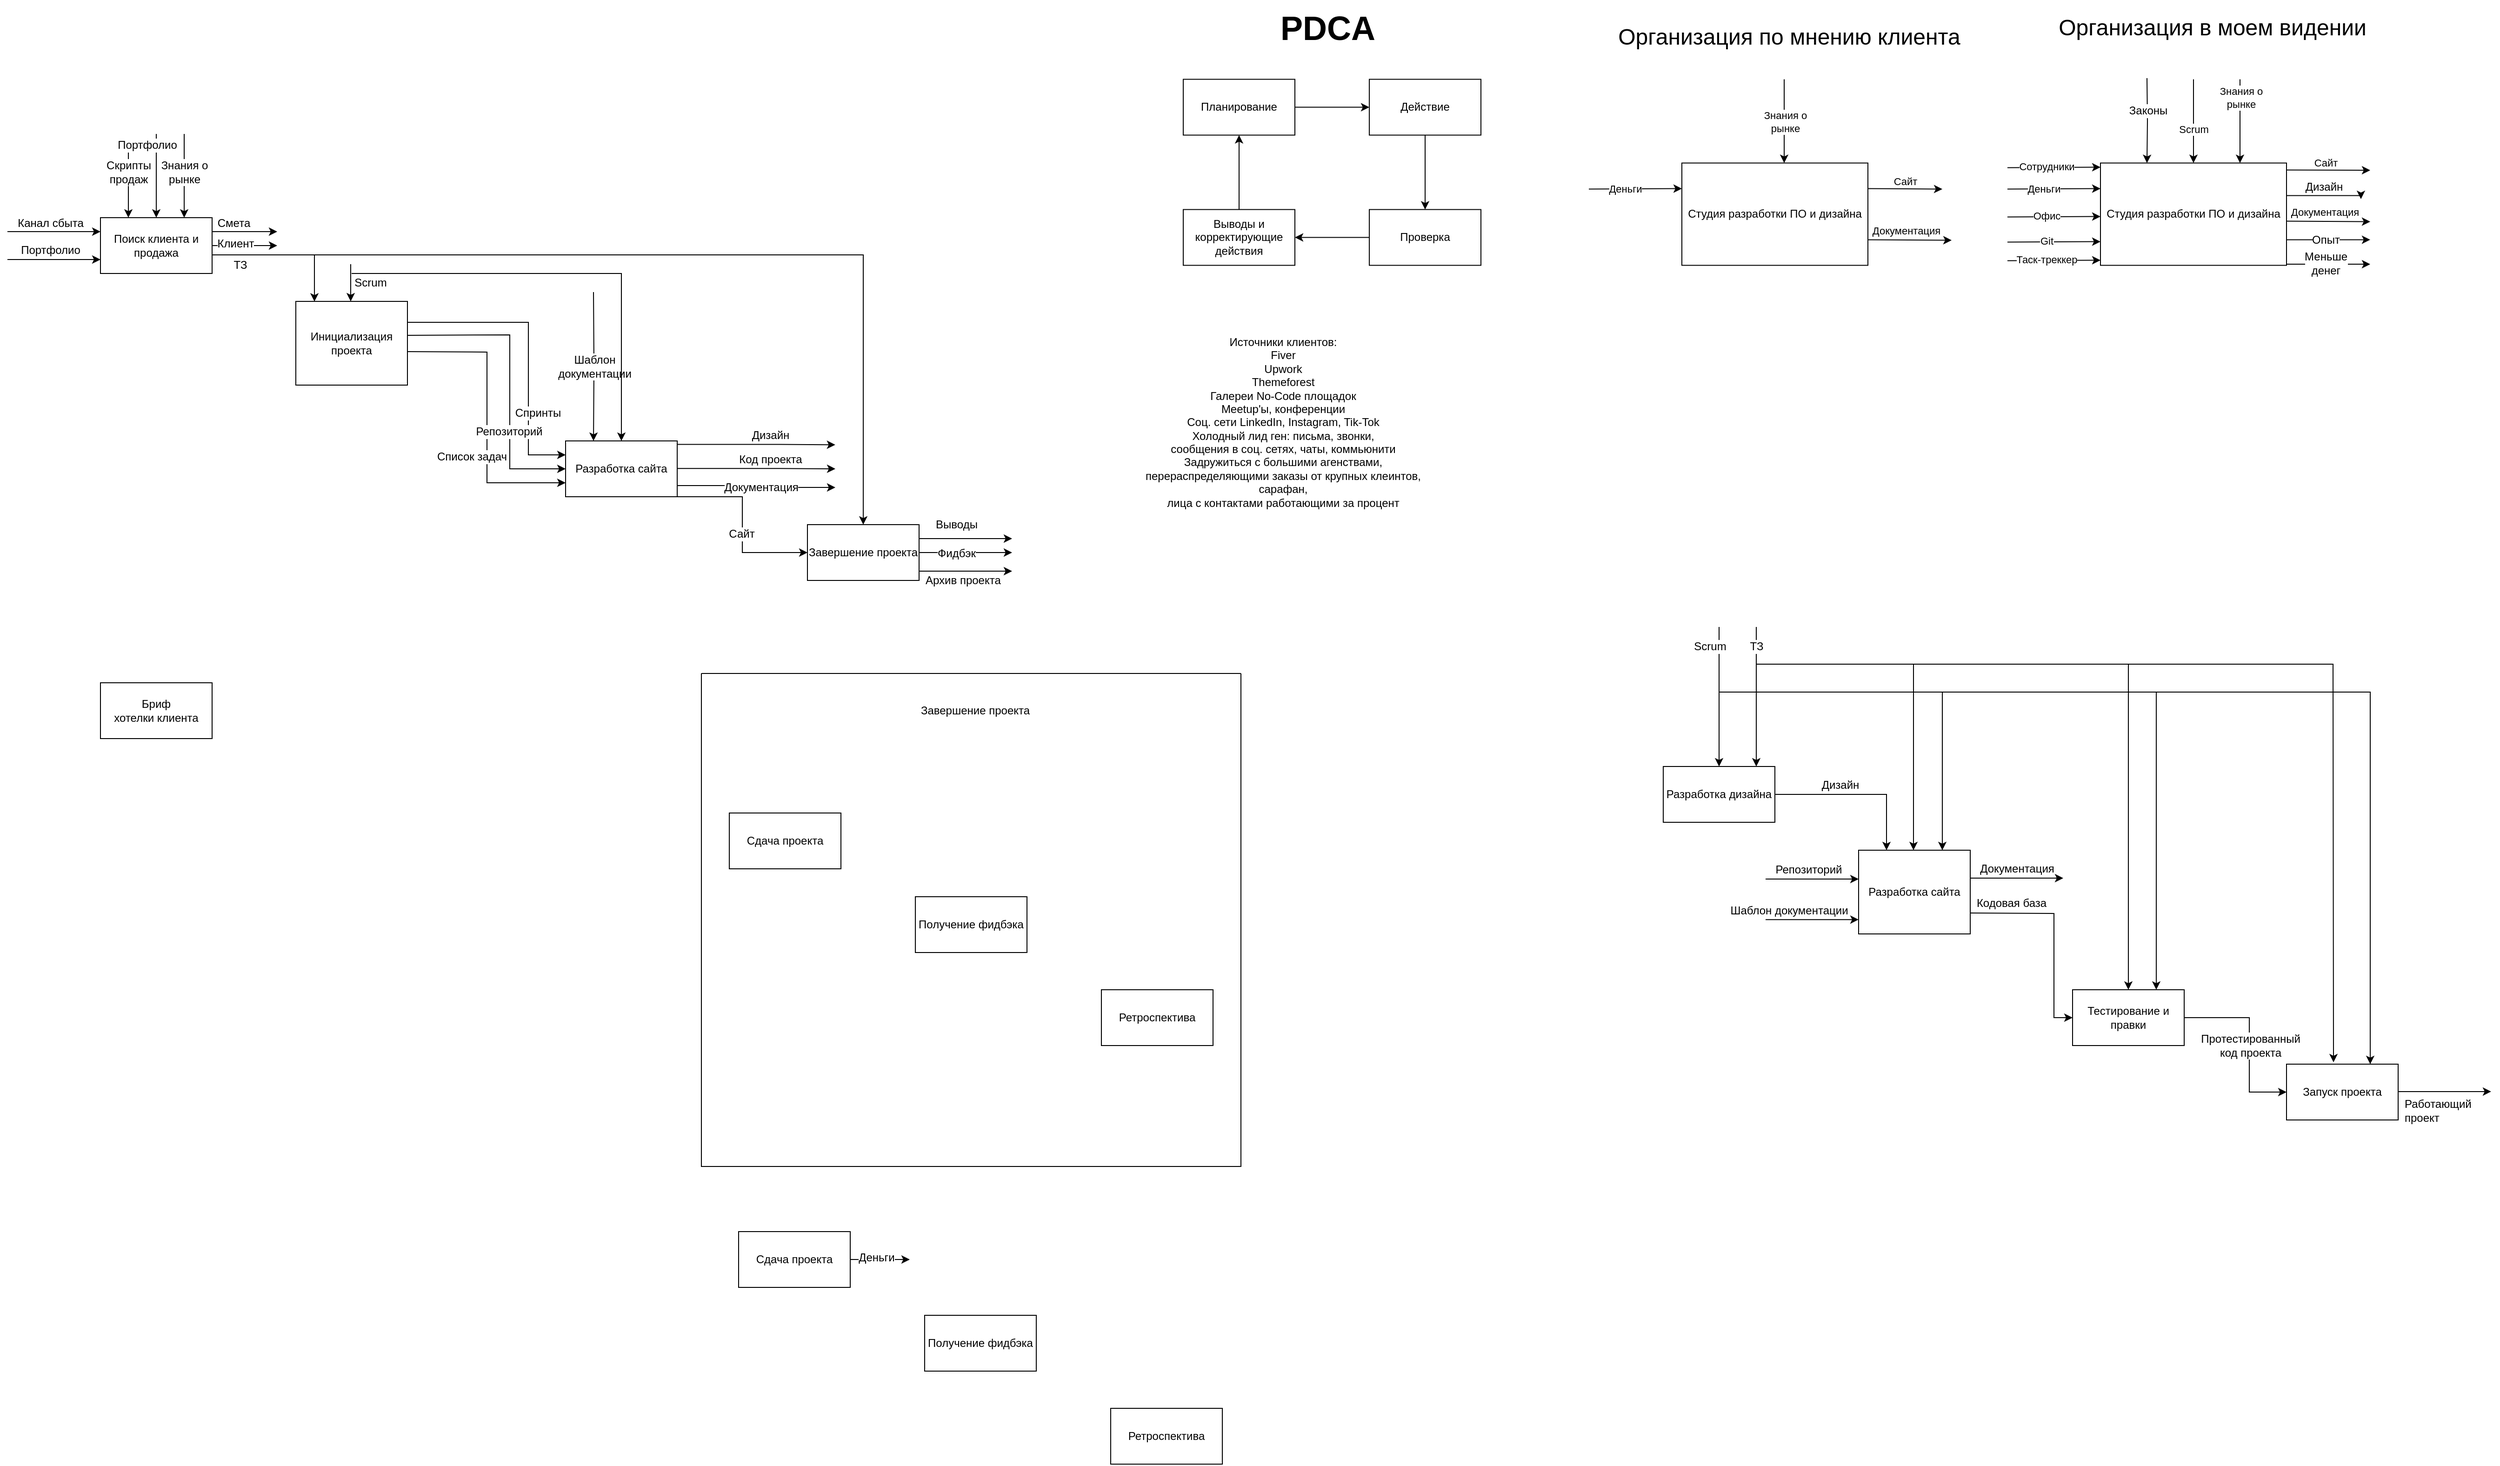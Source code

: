 <mxfile version="20.7.4" type="github">
  <diagram id="snm-ozk5-ZyP8jEwZ7S-" name="Страница 1">
    <mxGraphModel dx="1297" dy="668" grid="1" gridSize="10" guides="1" tooltips="1" connect="1" arrows="1" fold="1" page="1" pageScale="1" pageWidth="827" pageHeight="1169" math="0" shadow="0">
      <root>
        <mxCell id="0" />
        <mxCell id="1" parent="0" />
        <mxCell id="Q3e9H_ORcCzGhXoD7uXu-46" value="" style="edgeStyle=orthogonalEdgeStyle;rounded=0;orthogonalLoop=1;jettySize=auto;html=1;fontSize=12;" parent="1" source="Q3e9H_ORcCzGhXoD7uXu-16" edge="1">
          <mxGeometry relative="1" as="geometry">
            <mxPoint x="320" y="300" as="targetPoint" />
          </mxGeometry>
        </mxCell>
        <mxCell id="Q3e9H_ORcCzGhXoD7uXu-47" value="Клиент" style="edgeLabel;html=1;align=center;verticalAlign=middle;resizable=0;points=[];fontSize=12;" parent="Q3e9H_ORcCzGhXoD7uXu-46" vertex="1" connectable="0">
          <mxGeometry x="-0.66" y="-1" relative="1" as="geometry">
            <mxPoint x="13" y="-3" as="offset" />
          </mxGeometry>
        </mxCell>
        <mxCell id="Q3e9H_ORcCzGhXoD7uXu-16" value="Поиск клиента и продажа" style="rounded=0;whiteSpace=wrap;html=1;" parent="1" vertex="1">
          <mxGeometry x="130" y="270" width="120" height="60" as="geometry" />
        </mxCell>
        <mxCell id="Q3e9H_ORcCzGhXoD7uXu-50" style="edgeStyle=orthogonalEdgeStyle;rounded=0;orthogonalLoop=1;jettySize=auto;html=1;entryX=0.25;entryY=0;entryDx=0;entryDy=0;fontSize=12;" parent="1" target="Q3e9H_ORcCzGhXoD7uXu-19" edge="1">
          <mxGeometry relative="1" as="geometry">
            <mxPoint x="660" y="350" as="sourcePoint" />
            <mxPoint x="550" y="468.75" as="targetPoint" />
          </mxGeometry>
        </mxCell>
        <mxCell id="Q3e9H_ORcCzGhXoD7uXu-51" value="Шаблон &lt;br&gt;документации" style="edgeLabel;html=1;align=center;verticalAlign=middle;resizable=0;points=[];fontSize=12;" parent="Q3e9H_ORcCzGhXoD7uXu-50" vertex="1" connectable="0">
          <mxGeometry x="-0.491" y="-1" relative="1" as="geometry">
            <mxPoint x="1" y="39" as="offset" />
          </mxGeometry>
        </mxCell>
        <mxCell id="Q3e9H_ORcCzGhXoD7uXu-52" style="edgeStyle=orthogonalEdgeStyle;rounded=0;orthogonalLoop=1;jettySize=auto;html=1;fontSize=12;entryX=0;entryY=0.75;entryDx=0;entryDy=0;" parent="1" edge="1" target="Q3e9H_ORcCzGhXoD7uXu-19">
          <mxGeometry relative="1" as="geometry">
            <mxPoint x="550" y="414" as="targetPoint" />
            <mxPoint x="460" y="414" as="sourcePoint" />
          </mxGeometry>
        </mxCell>
        <mxCell id="Q3e9H_ORcCzGhXoD7uXu-53" value="Список задач" style="edgeLabel;html=1;align=center;verticalAlign=middle;resizable=0;points=[];fontSize=12;" parent="Q3e9H_ORcCzGhXoD7uXu-52" vertex="1" connectable="0">
          <mxGeometry x="0.273" y="1" relative="1" as="geometry">
            <mxPoint x="-18" as="offset" />
          </mxGeometry>
        </mxCell>
        <mxCell id="Q3e9H_ORcCzGhXoD7uXu-59" style="edgeStyle=orthogonalEdgeStyle;rounded=0;orthogonalLoop=1;jettySize=auto;html=1;exitX=1;exitY=0.25;exitDx=0;exitDy=0;fontSize=12;entryX=0;entryY=0.25;entryDx=0;entryDy=0;" parent="1" source="Q3e9H_ORcCzGhXoD7uXu-17" edge="1" target="Q3e9H_ORcCzGhXoD7uXu-19">
          <mxGeometry relative="1" as="geometry">
            <mxPoint x="550" y="382.455" as="targetPoint" />
            <Array as="points">
              <mxPoint x="590" y="382" />
              <mxPoint x="590" y="525" />
            </Array>
          </mxGeometry>
        </mxCell>
        <mxCell id="Q3e9H_ORcCzGhXoD7uXu-60" value="Спринты" style="edgeLabel;html=1;align=center;verticalAlign=middle;resizable=0;points=[];fontSize=12;" parent="Q3e9H_ORcCzGhXoD7uXu-59" vertex="1" connectable="0">
          <mxGeometry x="0.257" relative="1" as="geometry">
            <mxPoint x="10" y="31" as="offset" />
          </mxGeometry>
        </mxCell>
        <mxCell id="Q3e9H_ORcCzGhXoD7uXu-17" value="Инициализация проекта" style="rounded=0;whiteSpace=wrap;html=1;" parent="1" vertex="1">
          <mxGeometry x="340" y="360" width="120" height="90" as="geometry" />
        </mxCell>
        <mxCell id="Q3e9H_ORcCzGhXoD7uXu-67" style="edgeStyle=orthogonalEdgeStyle;rounded=0;orthogonalLoop=1;jettySize=auto;html=1;entryX=0;entryY=0.5;entryDx=0;entryDy=0;fontSize=12;exitX=1;exitY=1;exitDx=0;exitDy=0;" parent="1" source="Q3e9H_ORcCzGhXoD7uXu-19" target="Q3e9H_ORcCzGhXoD7uXu-20" edge="1">
          <mxGeometry relative="1" as="geometry">
            <Array as="points">
              <mxPoint x="820" y="570" />
              <mxPoint x="820" y="630" />
            </Array>
          </mxGeometry>
        </mxCell>
        <mxCell id="Q3e9H_ORcCzGhXoD7uXu-115" value="Сайт" style="edgeLabel;html=1;align=center;verticalAlign=middle;resizable=0;points=[];fontSize=12;" parent="Q3e9H_ORcCzGhXoD7uXu-67" vertex="1" connectable="0">
          <mxGeometry x="0.098" y="-1" relative="1" as="geometry">
            <mxPoint as="offset" />
          </mxGeometry>
        </mxCell>
        <mxCell id="Q3e9H_ORcCzGhXoD7uXu-76" style="edgeStyle=orthogonalEdgeStyle;rounded=0;orthogonalLoop=1;jettySize=auto;html=1;exitX=1;exitY=0.5;exitDx=0;exitDy=0;fontSize=12;" parent="1" edge="1">
          <mxGeometry relative="1" as="geometry">
            <mxPoint x="920" y="560" as="targetPoint" />
            <mxPoint x="750" y="558" as="sourcePoint" />
            <Array as="points">
              <mxPoint x="835" y="558" />
              <mxPoint x="835" y="560" />
            </Array>
          </mxGeometry>
        </mxCell>
        <mxCell id="Q3e9H_ORcCzGhXoD7uXu-77" value="Документация" style="edgeLabel;html=1;align=center;verticalAlign=middle;resizable=0;points=[];fontSize=12;" parent="Q3e9H_ORcCzGhXoD7uXu-76" vertex="1" connectable="0">
          <mxGeometry x="0.243" y="-1" relative="1" as="geometry">
            <mxPoint x="-15" y="-1" as="offset" />
          </mxGeometry>
        </mxCell>
        <mxCell id="Q3e9H_ORcCzGhXoD7uXu-78" style="edgeStyle=orthogonalEdgeStyle;rounded=0;orthogonalLoop=1;jettySize=auto;html=1;exitX=1.001;exitY=0.327;exitDx=0;exitDy=0;fontSize=12;exitPerimeter=0;" parent="1" edge="1">
          <mxGeometry relative="1" as="geometry">
            <mxPoint x="920" y="540" as="targetPoint" />
            <mxPoint x="750.12" y="539.62" as="sourcePoint" />
            <Array as="points">
              <mxPoint x="860" y="540" />
              <mxPoint x="970" y="540" />
            </Array>
          </mxGeometry>
        </mxCell>
        <mxCell id="Q3e9H_ORcCzGhXoD7uXu-79" value="Код проекта" style="edgeLabel;html=1;align=center;verticalAlign=middle;resizable=0;points=[];fontSize=12;" parent="Q3e9H_ORcCzGhXoD7uXu-78" vertex="1" connectable="0">
          <mxGeometry x="-0.347" y="-1" relative="1" as="geometry">
            <mxPoint x="44" y="-11" as="offset" />
          </mxGeometry>
        </mxCell>
        <mxCell id="Q3e9H_ORcCzGhXoD7uXu-19" value="Разработка сайта" style="rounded=0;whiteSpace=wrap;html=1;" parent="1" vertex="1">
          <mxGeometry x="630" y="510" width="120" height="60" as="geometry" />
        </mxCell>
        <mxCell id="Q3e9H_ORcCzGhXoD7uXu-69" value="" style="edgeStyle=orthogonalEdgeStyle;rounded=0;orthogonalLoop=1;jettySize=auto;html=1;fontSize=12;" parent="1" edge="1">
          <mxGeometry relative="1" as="geometry">
            <mxPoint x="1010" y="650" as="sourcePoint" />
            <mxPoint x="1110" y="650" as="targetPoint" />
          </mxGeometry>
        </mxCell>
        <mxCell id="Q3e9H_ORcCzGhXoD7uXu-70" value="Архив проекта" style="edgeLabel;html=1;align=left;verticalAlign=middle;resizable=0;points=[];fontSize=12;" parent="Q3e9H_ORcCzGhXoD7uXu-69" vertex="1" connectable="0">
          <mxGeometry x="-0.183" y="1" relative="1" as="geometry">
            <mxPoint x="-36" y="11" as="offset" />
          </mxGeometry>
        </mxCell>
        <mxCell id="Q3e9H_ORcCzGhXoD7uXu-71" style="edgeStyle=orthogonalEdgeStyle;rounded=0;orthogonalLoop=1;jettySize=auto;html=1;fontSize=12;" parent="1" source="Q3e9H_ORcCzGhXoD7uXu-20" edge="1">
          <mxGeometry relative="1" as="geometry">
            <mxPoint x="1110" y="630" as="targetPoint" />
          </mxGeometry>
        </mxCell>
        <mxCell id="Q3e9H_ORcCzGhXoD7uXu-72" value="Фидбэк" style="edgeLabel;html=1;align=center;verticalAlign=middle;resizable=0;points=[];fontSize=12;" parent="Q3e9H_ORcCzGhXoD7uXu-71" vertex="1" connectable="0">
          <mxGeometry x="0.227" y="2" relative="1" as="geometry">
            <mxPoint x="-21" y="2" as="offset" />
          </mxGeometry>
        </mxCell>
        <mxCell id="Q3e9H_ORcCzGhXoD7uXu-73" style="edgeStyle=orthogonalEdgeStyle;rounded=0;orthogonalLoop=1;jettySize=auto;html=1;exitX=1;exitY=0.25;exitDx=0;exitDy=0;fontSize=12;" parent="1" source="Q3e9H_ORcCzGhXoD7uXu-20" edge="1">
          <mxGeometry relative="1" as="geometry">
            <mxPoint x="1110" y="615" as="targetPoint" />
          </mxGeometry>
        </mxCell>
        <mxCell id="Q3e9H_ORcCzGhXoD7uXu-74" value="Выводы" style="edgeLabel;html=1;align=center;verticalAlign=middle;resizable=0;points=[];fontSize=12;" parent="Q3e9H_ORcCzGhXoD7uXu-73" vertex="1" connectable="0">
          <mxGeometry x="-0.813" relative="1" as="geometry">
            <mxPoint x="30" y="-15" as="offset" />
          </mxGeometry>
        </mxCell>
        <mxCell id="Q3e9H_ORcCzGhXoD7uXu-20" value="Завершение проекта" style="rounded=0;whiteSpace=wrap;html=1;" parent="1" vertex="1">
          <mxGeometry x="890" y="600" width="120" height="60" as="geometry" />
        </mxCell>
        <mxCell id="Q3e9H_ORcCzGhXoD7uXu-30" value="" style="edgeStyle=orthogonalEdgeStyle;rounded=0;orthogonalLoop=1;jettySize=auto;html=1;" parent="1" source="Q3e9H_ORcCzGhXoD7uXu-23" target="Q3e9H_ORcCzGhXoD7uXu-24" edge="1">
          <mxGeometry relative="1" as="geometry" />
        </mxCell>
        <mxCell id="Q3e9H_ORcCzGhXoD7uXu-23" value="Планирование" style="rounded=0;whiteSpace=wrap;html=1;" parent="1" vertex="1">
          <mxGeometry x="1294" y="121.25" width="120" height="60" as="geometry" />
        </mxCell>
        <mxCell id="Q3e9H_ORcCzGhXoD7uXu-26" value="" style="edgeStyle=orthogonalEdgeStyle;rounded=0;orthogonalLoop=1;jettySize=auto;html=1;" parent="1" source="Q3e9H_ORcCzGhXoD7uXu-24" target="Q3e9H_ORcCzGhXoD7uXu-25" edge="1">
          <mxGeometry relative="1" as="geometry" />
        </mxCell>
        <mxCell id="Q3e9H_ORcCzGhXoD7uXu-24" value="Действие" style="rounded=0;whiteSpace=wrap;html=1;" parent="1" vertex="1">
          <mxGeometry x="1494" y="121.25" width="120" height="60" as="geometry" />
        </mxCell>
        <mxCell id="Q3e9H_ORcCzGhXoD7uXu-28" value="" style="edgeStyle=orthogonalEdgeStyle;rounded=0;orthogonalLoop=1;jettySize=auto;html=1;" parent="1" source="Q3e9H_ORcCzGhXoD7uXu-25" target="Q3e9H_ORcCzGhXoD7uXu-27" edge="1">
          <mxGeometry relative="1" as="geometry" />
        </mxCell>
        <mxCell id="Q3e9H_ORcCzGhXoD7uXu-25" value="Проверка" style="whiteSpace=wrap;html=1;rounded=0;" parent="1" vertex="1">
          <mxGeometry x="1494" y="261.25" width="120" height="60" as="geometry" />
        </mxCell>
        <mxCell id="Q3e9H_ORcCzGhXoD7uXu-29" value="" style="edgeStyle=orthogonalEdgeStyle;rounded=0;orthogonalLoop=1;jettySize=auto;html=1;" parent="1" source="Q3e9H_ORcCzGhXoD7uXu-27" target="Q3e9H_ORcCzGhXoD7uXu-23" edge="1">
          <mxGeometry relative="1" as="geometry" />
        </mxCell>
        <mxCell id="Q3e9H_ORcCzGhXoD7uXu-27" value="Выводы и корректирующие действия" style="whiteSpace=wrap;html=1;rounded=0;" parent="1" vertex="1">
          <mxGeometry x="1294" y="261.25" width="120" height="60" as="geometry" />
        </mxCell>
        <mxCell id="Q3e9H_ORcCzGhXoD7uXu-31" value="&lt;font style=&quot;font-size: 36px;&quot;&gt;&lt;b style=&quot;&quot;&gt;PDCA&lt;/b&gt;&lt;/font&gt;" style="text;html=1;align=center;verticalAlign=middle;resizable=0;points=[];autosize=1;strokeColor=none;fillColor=none;" parent="1" vertex="1">
          <mxGeometry x="1384" y="36.25" width="130" height="60" as="geometry" />
        </mxCell>
        <mxCell id="Q3e9H_ORcCzGhXoD7uXu-32" value="" style="endArrow=classic;html=1;rounded=0;fontSize=36;entryX=0;entryY=0.25;entryDx=0;entryDy=0;" parent="1" target="Q3e9H_ORcCzGhXoD7uXu-16" edge="1">
          <mxGeometry width="50" height="50" relative="1" as="geometry">
            <mxPoint x="30" y="285" as="sourcePoint" />
            <mxPoint x="480" y="280" as="targetPoint" />
          </mxGeometry>
        </mxCell>
        <mxCell id="Q3e9H_ORcCzGhXoD7uXu-36" value="Канал сбыта" style="edgeLabel;html=1;align=center;verticalAlign=middle;resizable=0;points=[];fontSize=12;" parent="Q3e9H_ORcCzGhXoD7uXu-32" vertex="1" connectable="0">
          <mxGeometry x="-0.087" relative="1" as="geometry">
            <mxPoint y="-9" as="offset" />
          </mxGeometry>
        </mxCell>
        <mxCell id="Q3e9H_ORcCzGhXoD7uXu-34" value="" style="endArrow=classic;html=1;rounded=0;fontSize=12;entryX=0;entryY=0.75;entryDx=0;entryDy=0;" parent="1" target="Q3e9H_ORcCzGhXoD7uXu-16" edge="1">
          <mxGeometry width="50" height="50" relative="1" as="geometry">
            <mxPoint x="30" y="315" as="sourcePoint" />
            <mxPoint x="480" y="280" as="targetPoint" />
          </mxGeometry>
        </mxCell>
        <mxCell id="Q3e9H_ORcCzGhXoD7uXu-35" value="Портфолио" style="edgeLabel;html=1;align=center;verticalAlign=middle;resizable=0;points=[];fontSize=12;" parent="Q3e9H_ORcCzGhXoD7uXu-34" vertex="1" connectable="0">
          <mxGeometry x="-0.34" relative="1" as="geometry">
            <mxPoint x="13" y="-10" as="offset" />
          </mxGeometry>
        </mxCell>
        <mxCell id="Q3e9H_ORcCzGhXoD7uXu-37" value="" style="endArrow=classic;html=1;rounded=0;fontSize=12;entryX=0.25;entryY=0;entryDx=0;entryDy=0;" parent="1" target="Q3e9H_ORcCzGhXoD7uXu-16" edge="1">
          <mxGeometry width="50" height="50" relative="1" as="geometry">
            <mxPoint x="160" y="190" as="sourcePoint" />
            <mxPoint x="340" y="210" as="targetPoint" />
          </mxGeometry>
        </mxCell>
        <mxCell id="Q3e9H_ORcCzGhXoD7uXu-38" value="Скрипты&lt;br&gt;продаж" style="edgeLabel;html=1;align=center;verticalAlign=middle;resizable=0;points=[];fontSize=12;" parent="Q3e9H_ORcCzGhXoD7uXu-37" vertex="1" connectable="0">
          <mxGeometry x="-0.366" y="2" relative="1" as="geometry">
            <mxPoint x="-2" y="5" as="offset" />
          </mxGeometry>
        </mxCell>
        <mxCell id="Q3e9H_ORcCzGhXoD7uXu-39" value="" style="endArrow=classic;html=1;rounded=0;fontSize=12;entryX=0.5;entryY=0;entryDx=0;entryDy=0;" parent="1" target="Q3e9H_ORcCzGhXoD7uXu-16" edge="1">
          <mxGeometry width="50" height="50" relative="1" as="geometry">
            <mxPoint x="190" y="180" as="sourcePoint" />
            <mxPoint x="340" y="210" as="targetPoint" />
          </mxGeometry>
        </mxCell>
        <mxCell id="Q3e9H_ORcCzGhXoD7uXu-40" value="Портфолио" style="edgeLabel;html=1;align=center;verticalAlign=middle;resizable=0;points=[];fontSize=12;" parent="Q3e9H_ORcCzGhXoD7uXu-39" vertex="1" connectable="0">
          <mxGeometry x="-0.729" y="1" relative="1" as="geometry">
            <mxPoint x="-11" as="offset" />
          </mxGeometry>
        </mxCell>
        <mxCell id="Q3e9H_ORcCzGhXoD7uXu-41" value="" style="endArrow=classic;html=1;rounded=0;fontSize=12;entryX=0.75;entryY=0;entryDx=0;entryDy=0;" parent="1" target="Q3e9H_ORcCzGhXoD7uXu-16" edge="1">
          <mxGeometry width="50" height="50" relative="1" as="geometry">
            <mxPoint x="220" y="180" as="sourcePoint" />
            <mxPoint x="340" y="210" as="targetPoint" />
          </mxGeometry>
        </mxCell>
        <mxCell id="Q3e9H_ORcCzGhXoD7uXu-42" value="Знания о&lt;br&gt;рынке" style="edgeLabel;html=1;align=center;verticalAlign=middle;resizable=0;points=[];fontSize=12;" parent="Q3e9H_ORcCzGhXoD7uXu-41" vertex="1" connectable="0">
          <mxGeometry x="0.18" relative="1" as="geometry">
            <mxPoint y="-12" as="offset" />
          </mxGeometry>
        </mxCell>
        <mxCell id="Q3e9H_ORcCzGhXoD7uXu-43" value="" style="endArrow=classic;html=1;rounded=0;fontSize=12;exitX=1.001;exitY=0.667;exitDx=0;exitDy=0;entryX=0.167;entryY=0.002;entryDx=0;entryDy=0;exitPerimeter=0;entryPerimeter=0;" parent="1" source="Q3e9H_ORcCzGhXoD7uXu-16" target="Q3e9H_ORcCzGhXoD7uXu-17" edge="1">
          <mxGeometry width="50" height="50" relative="1" as="geometry">
            <mxPoint x="350" y="370" as="sourcePoint" />
            <mxPoint x="400" y="320" as="targetPoint" />
            <Array as="points">
              <mxPoint x="300" y="310" />
              <mxPoint x="360" y="310" />
            </Array>
          </mxGeometry>
        </mxCell>
        <mxCell id="Q3e9H_ORcCzGhXoD7uXu-44" value="ТЗ" style="edgeLabel;html=1;align=center;verticalAlign=middle;resizable=0;points=[];fontSize=12;" parent="Q3e9H_ORcCzGhXoD7uXu-43" vertex="1" connectable="0">
          <mxGeometry x="-0.619" relative="1" as="geometry">
            <mxPoint x="-1" y="11" as="offset" />
          </mxGeometry>
        </mxCell>
        <mxCell id="Q3e9H_ORcCzGhXoD7uXu-48" value="" style="endArrow=classic;html=1;rounded=0;fontSize=12;exitX=1;exitY=0.25;exitDx=0;exitDy=0;" parent="1" source="Q3e9H_ORcCzGhXoD7uXu-16" edge="1">
          <mxGeometry width="50" height="50" relative="1" as="geometry">
            <mxPoint x="420" y="370" as="sourcePoint" />
            <mxPoint x="320" y="285" as="targetPoint" />
          </mxGeometry>
        </mxCell>
        <mxCell id="Q3e9H_ORcCzGhXoD7uXu-49" value="Смета" style="edgeLabel;html=1;align=center;verticalAlign=middle;resizable=0;points=[];fontSize=12;" parent="Q3e9H_ORcCzGhXoD7uXu-48" vertex="1" connectable="0">
          <mxGeometry x="-0.514" relative="1" as="geometry">
            <mxPoint x="6" y="-9" as="offset" />
          </mxGeometry>
        </mxCell>
        <mxCell id="Q3e9H_ORcCzGhXoD7uXu-55" value="" style="endArrow=classic;html=1;rounded=0;fontSize=12;exitX=1;exitY=0.25;exitDx=0;exitDy=0;entryX=0;entryY=0.5;entryDx=0;entryDy=0;" parent="1" edge="1" target="Q3e9H_ORcCzGhXoD7uXu-19">
          <mxGeometry x="0.172" y="30" width="50" height="50" relative="1" as="geometry">
            <mxPoint x="460" y="396.5" as="sourcePoint" />
            <mxPoint x="550" y="397" as="targetPoint" />
            <Array as="points">
              <mxPoint x="570" y="396" />
              <mxPoint x="570" y="540" />
            </Array>
            <mxPoint as="offset" />
          </mxGeometry>
        </mxCell>
        <mxCell id="Q3e9H_ORcCzGhXoD7uXu-56" value="Репозиторий" style="edgeLabel;html=1;align=center;verticalAlign=middle;resizable=0;points=[];fontSize=12;" parent="Q3e9H_ORcCzGhXoD7uXu-55" vertex="1" connectable="0">
          <mxGeometry x="-0.365" y="1" relative="1" as="geometry">
            <mxPoint x="9" y="105" as="offset" />
          </mxGeometry>
        </mxCell>
        <mxCell id="Q3e9H_ORcCzGhXoD7uXu-57" value="" style="endArrow=classic;html=1;rounded=0;fontSize=12;entryX=0.5;entryY=0;entryDx=0;entryDy=0;" parent="1" edge="1">
          <mxGeometry width="50" height="50" relative="1" as="geometry">
            <mxPoint x="399" y="320" as="sourcePoint" />
            <mxPoint x="399" y="360" as="targetPoint" />
          </mxGeometry>
        </mxCell>
        <mxCell id="Q3e9H_ORcCzGhXoD7uXu-58" value="Scrum" style="edgeLabel;html=1;align=center;verticalAlign=middle;resizable=0;points=[];fontSize=12;" parent="Q3e9H_ORcCzGhXoD7uXu-57" vertex="1" connectable="0">
          <mxGeometry x="-0.459" relative="1" as="geometry">
            <mxPoint x="21" y="9" as="offset" />
          </mxGeometry>
        </mxCell>
        <mxCell id="Q3e9H_ORcCzGhXoD7uXu-80" value="" style="endArrow=classic;html=1;rounded=0;fontSize=12;entryX=0.5;entryY=0;entryDx=0;entryDy=0;" parent="1" target="Q3e9H_ORcCzGhXoD7uXu-19" edge="1">
          <mxGeometry width="50" height="50" relative="1" as="geometry">
            <mxPoint x="400" y="330" as="sourcePoint" />
            <mxPoint x="620" y="510" as="targetPoint" />
            <Array as="points">
              <mxPoint x="690" y="330" />
            </Array>
          </mxGeometry>
        </mxCell>
        <mxCell id="Q3e9H_ORcCzGhXoD7uXu-81" value="Студия разработки ПО и дизайна" style="rounded=0;whiteSpace=wrap;html=1;" parent="1" vertex="1">
          <mxGeometry x="1830" y="211.25" width="200" height="110" as="geometry" />
        </mxCell>
        <mxCell id="Q3e9H_ORcCzGhXoD7uXu-84" value="" style="endArrow=classic;html=1;rounded=0;entryX=0.75;entryY=0;entryDx=0;entryDy=0;" parent="1" edge="1">
          <mxGeometry width="50" height="50" relative="1" as="geometry">
            <mxPoint x="1940" y="121.25" as="sourcePoint" />
            <mxPoint x="1940" y="211.25" as="targetPoint" />
          </mxGeometry>
        </mxCell>
        <mxCell id="Q3e9H_ORcCzGhXoD7uXu-85" value="Знания о&lt;br&gt;рынке" style="edgeLabel;html=1;align=center;verticalAlign=middle;resizable=0;points=[];" parent="Q3e9H_ORcCzGhXoD7uXu-84" vertex="1" connectable="0">
          <mxGeometry x="-0.655" y="1" relative="1" as="geometry">
            <mxPoint y="30" as="offset" />
          </mxGeometry>
        </mxCell>
        <mxCell id="Q3e9H_ORcCzGhXoD7uXu-86" value="" style="endArrow=classic;html=1;rounded=0;entryX=0;entryY=0.25;entryDx=0;entryDy=0;" parent="1" target="Q3e9H_ORcCzGhXoD7uXu-81" edge="1">
          <mxGeometry width="50" height="50" relative="1" as="geometry">
            <mxPoint x="1730" y="239.25" as="sourcePoint" />
            <mxPoint x="2080" y="141.25" as="targetPoint" />
          </mxGeometry>
        </mxCell>
        <mxCell id="Q3e9H_ORcCzGhXoD7uXu-87" value="Деньги" style="edgeLabel;html=1;align=center;verticalAlign=middle;resizable=0;points=[];" parent="Q3e9H_ORcCzGhXoD7uXu-86" vertex="1" connectable="0">
          <mxGeometry x="-0.218" relative="1" as="geometry">
            <mxPoint as="offset" />
          </mxGeometry>
        </mxCell>
        <mxCell id="Q3e9H_ORcCzGhXoD7uXu-88" value="" style="endArrow=classic;html=1;rounded=0;exitX=1;exitY=0.25;exitDx=0;exitDy=0;" parent="1" source="Q3e9H_ORcCzGhXoD7uXu-81" edge="1">
          <mxGeometry width="50" height="50" relative="1" as="geometry">
            <mxPoint x="1760" y="321.25" as="sourcePoint" />
            <mxPoint x="2110" y="239.25" as="targetPoint" />
          </mxGeometry>
        </mxCell>
        <mxCell id="Q3e9H_ORcCzGhXoD7uXu-89" value="Сайт" style="edgeLabel;html=1;align=center;verticalAlign=middle;resizable=0;points=[];" parent="Q3e9H_ORcCzGhXoD7uXu-88" vertex="1" connectable="0">
          <mxGeometry x="0.23" y="1" relative="1" as="geometry">
            <mxPoint x="-9" y="-7" as="offset" />
          </mxGeometry>
        </mxCell>
        <mxCell id="Q3e9H_ORcCzGhXoD7uXu-90" value="" style="endArrow=classic;html=1;rounded=0;exitX=1;exitY=0.75;exitDx=0;exitDy=0;" parent="1" source="Q3e9H_ORcCzGhXoD7uXu-81" edge="1">
          <mxGeometry width="50" height="50" relative="1" as="geometry">
            <mxPoint x="1960" y="271.25" as="sourcePoint" />
            <mxPoint x="2120" y="294.25" as="targetPoint" />
          </mxGeometry>
        </mxCell>
        <mxCell id="Q3e9H_ORcCzGhXoD7uXu-91" value="Документация" style="edgeLabel;html=1;align=center;verticalAlign=middle;resizable=0;points=[];" parent="Q3e9H_ORcCzGhXoD7uXu-90" vertex="1" connectable="0">
          <mxGeometry x="0.3" y="-1" relative="1" as="geometry">
            <mxPoint x="-18" y="-11" as="offset" />
          </mxGeometry>
        </mxCell>
        <mxCell id="Q3e9H_ORcCzGhXoD7uXu-92" value="&lt;font style=&quot;font-size: 24px;&quot;&gt;Организация по мнению клиента&lt;/font&gt;" style="text;html=1;align=center;verticalAlign=middle;resizable=0;points=[];autosize=1;strokeColor=none;fillColor=none;fontSize=12;" parent="1" vertex="1">
          <mxGeometry x="1750" y="56.25" width="390" height="40" as="geometry" />
        </mxCell>
        <mxCell id="Q3e9H_ORcCzGhXoD7uXu-105" style="edgeStyle=orthogonalEdgeStyle;rounded=0;orthogonalLoop=1;jettySize=auto;html=1;exitX=0.25;exitY=0;exitDx=0;exitDy=0;fontSize=24;entryX=0.25;entryY=0;entryDx=0;entryDy=0;" parent="1" target="Q3e9H_ORcCzGhXoD7uXu-93" edge="1">
          <mxGeometry relative="1" as="geometry">
            <mxPoint x="2330" y="120" as="sourcePoint" />
          </mxGeometry>
        </mxCell>
        <mxCell id="Q3e9H_ORcCzGhXoD7uXu-107" value="Законы" style="edgeLabel;html=1;align=center;verticalAlign=middle;resizable=0;points=[];fontSize=12;" parent="Q3e9H_ORcCzGhXoD7uXu-105" vertex="1" connectable="0">
          <mxGeometry x="-0.244" relative="1" as="geometry">
            <mxPoint as="offset" />
          </mxGeometry>
        </mxCell>
        <mxCell id="Q3e9H_ORcCzGhXoD7uXu-108" style="edgeStyle=orthogonalEdgeStyle;rounded=0;orthogonalLoop=1;jettySize=auto;html=1;exitX=1;exitY=0.5;exitDx=0;exitDy=0;fontSize=12;" parent="1" edge="1">
          <mxGeometry relative="1" as="geometry">
            <mxPoint x="2560" y="250" as="targetPoint" />
            <mxPoint x="2480" y="246.25" as="sourcePoint" />
            <Array as="points">
              <mxPoint x="2560" y="246" />
            </Array>
          </mxGeometry>
        </mxCell>
        <mxCell id="Q3e9H_ORcCzGhXoD7uXu-109" value="Дизайн" style="edgeLabel;html=1;align=center;verticalAlign=middle;resizable=0;points=[];fontSize=12;" parent="Q3e9H_ORcCzGhXoD7uXu-108" vertex="1" connectable="0">
          <mxGeometry x="-0.298" y="2" relative="1" as="geometry">
            <mxPoint x="10" y="-8" as="offset" />
          </mxGeometry>
        </mxCell>
        <mxCell id="Q3e9H_ORcCzGhXoD7uXu-110" style="edgeStyle=orthogonalEdgeStyle;rounded=0;orthogonalLoop=1;jettySize=auto;html=1;exitX=1;exitY=0.75;exitDx=0;exitDy=0;fontSize=12;" parent="1" source="Q3e9H_ORcCzGhXoD7uXu-93" edge="1">
          <mxGeometry relative="1" as="geometry">
            <mxPoint x="2570" y="293.725" as="targetPoint" />
          </mxGeometry>
        </mxCell>
        <mxCell id="Q3e9H_ORcCzGhXoD7uXu-111" value="Опыт" style="edgeLabel;html=1;align=center;verticalAlign=middle;resizable=0;points=[];fontSize=12;" parent="Q3e9H_ORcCzGhXoD7uXu-110" vertex="1" connectable="0">
          <mxGeometry x="-0.117" y="1" relative="1" as="geometry">
            <mxPoint x="2" y="1" as="offset" />
          </mxGeometry>
        </mxCell>
        <mxCell id="Q3e9H_ORcCzGhXoD7uXu-112" style="edgeStyle=orthogonalEdgeStyle;rounded=0;orthogonalLoop=1;jettySize=auto;html=1;exitX=1;exitY=1;exitDx=0;exitDy=0;fontSize=12;" parent="1" source="Q3e9H_ORcCzGhXoD7uXu-93" edge="1">
          <mxGeometry relative="1" as="geometry">
            <mxPoint x="2570" y="320" as="targetPoint" />
            <Array as="points">
              <mxPoint x="2480" y="320" />
            </Array>
          </mxGeometry>
        </mxCell>
        <mxCell id="Q3e9H_ORcCzGhXoD7uXu-113" value="Меньше &lt;br&gt;денег" style="edgeLabel;html=1;align=center;verticalAlign=middle;resizable=0;points=[];fontSize=12;" parent="Q3e9H_ORcCzGhXoD7uXu-112" vertex="1" connectable="0">
          <mxGeometry x="-0.135" y="-2" relative="1" as="geometry">
            <mxPoint x="3" y="-3" as="offset" />
          </mxGeometry>
        </mxCell>
        <mxCell id="Q3e9H_ORcCzGhXoD7uXu-93" value="Студия разработки ПО и дизайна" style="rounded=0;whiteSpace=wrap;html=1;" parent="1" vertex="1">
          <mxGeometry x="2280" y="211.25" width="200" height="110" as="geometry" />
        </mxCell>
        <mxCell id="Q3e9H_ORcCzGhXoD7uXu-94" value="" style="endArrow=classic;html=1;rounded=0;entryX=0.5;entryY=0;entryDx=0;entryDy=0;" parent="1" target="Q3e9H_ORcCzGhXoD7uXu-93" edge="1">
          <mxGeometry width="50" height="50" relative="1" as="geometry">
            <mxPoint x="2380" y="121.25" as="sourcePoint" />
            <mxPoint x="2400" y="301.25" as="targetPoint" />
          </mxGeometry>
        </mxCell>
        <mxCell id="Q3e9H_ORcCzGhXoD7uXu-95" value="Scrum" style="edgeLabel;html=1;align=center;verticalAlign=middle;resizable=0;points=[];" parent="Q3e9H_ORcCzGhXoD7uXu-94" vertex="1" connectable="0">
          <mxGeometry x="0.38" y="-1" relative="1" as="geometry">
            <mxPoint x="1" y="-9" as="offset" />
          </mxGeometry>
        </mxCell>
        <mxCell id="Q3e9H_ORcCzGhXoD7uXu-96" value="" style="endArrow=classic;html=1;rounded=0;entryX=0.75;entryY=0;entryDx=0;entryDy=0;" parent="1" target="Q3e9H_ORcCzGhXoD7uXu-93" edge="1">
          <mxGeometry width="50" height="50" relative="1" as="geometry">
            <mxPoint x="2430" y="121.25" as="sourcePoint" />
            <mxPoint x="2500" y="111.25" as="targetPoint" />
          </mxGeometry>
        </mxCell>
        <mxCell id="Q3e9H_ORcCzGhXoD7uXu-97" value="Знания о&lt;br&gt;рынке" style="edgeLabel;html=1;align=center;verticalAlign=middle;resizable=0;points=[];" parent="Q3e9H_ORcCzGhXoD7uXu-96" vertex="1" connectable="0">
          <mxGeometry x="-0.655" y="1" relative="1" as="geometry">
            <mxPoint y="4" as="offset" />
          </mxGeometry>
        </mxCell>
        <mxCell id="Q3e9H_ORcCzGhXoD7uXu-98" value="" style="endArrow=classic;html=1;rounded=0;entryX=0;entryY=0.25;entryDx=0;entryDy=0;" parent="1" target="Q3e9H_ORcCzGhXoD7uXu-93" edge="1">
          <mxGeometry width="50" height="50" relative="1" as="geometry">
            <mxPoint x="2180" y="239.25" as="sourcePoint" />
            <mxPoint x="2530" y="141.25" as="targetPoint" />
          </mxGeometry>
        </mxCell>
        <mxCell id="Q3e9H_ORcCzGhXoD7uXu-99" value="Деньги" style="edgeLabel;html=1;align=center;verticalAlign=middle;resizable=0;points=[];" parent="Q3e9H_ORcCzGhXoD7uXu-98" vertex="1" connectable="0">
          <mxGeometry x="-0.218" relative="1" as="geometry">
            <mxPoint as="offset" />
          </mxGeometry>
        </mxCell>
        <mxCell id="Q3e9H_ORcCzGhXoD7uXu-100" value="" style="endArrow=classic;html=1;rounded=0;exitX=1;exitY=0.25;exitDx=0;exitDy=0;" parent="1" edge="1">
          <mxGeometry width="50" height="50" relative="1" as="geometry">
            <mxPoint x="2480" y="218.75" as="sourcePoint" />
            <mxPoint x="2570" y="219" as="targetPoint" />
          </mxGeometry>
        </mxCell>
        <mxCell id="Q3e9H_ORcCzGhXoD7uXu-101" value="Сайт" style="edgeLabel;html=1;align=center;verticalAlign=middle;resizable=0;points=[];" parent="Q3e9H_ORcCzGhXoD7uXu-100" vertex="1" connectable="0">
          <mxGeometry x="0.23" y="1" relative="1" as="geometry">
            <mxPoint x="-14" y="-7" as="offset" />
          </mxGeometry>
        </mxCell>
        <mxCell id="Q3e9H_ORcCzGhXoD7uXu-102" value="" style="endArrow=classic;html=1;rounded=0;exitX=1;exitY=0.75;exitDx=0;exitDy=0;" parent="1" edge="1">
          <mxGeometry width="50" height="50" relative="1" as="geometry">
            <mxPoint x="2480" y="273.75" as="sourcePoint" />
            <mxPoint x="2570" y="274.25" as="targetPoint" />
          </mxGeometry>
        </mxCell>
        <mxCell id="Q3e9H_ORcCzGhXoD7uXu-103" value="Документация" style="edgeLabel;html=1;align=center;verticalAlign=middle;resizable=0;points=[];" parent="Q3e9H_ORcCzGhXoD7uXu-102" vertex="1" connectable="0">
          <mxGeometry x="0.3" y="-1" relative="1" as="geometry">
            <mxPoint x="-18" y="-11" as="offset" />
          </mxGeometry>
        </mxCell>
        <mxCell id="Q3e9H_ORcCzGhXoD7uXu-104" value="&lt;font style=&quot;font-size: 24px;&quot;&gt;Организация в моем видении&lt;/font&gt;" style="text;html=1;align=center;verticalAlign=middle;resizable=0;points=[];autosize=1;strokeColor=none;fillColor=none;fontSize=12;" parent="1" vertex="1">
          <mxGeometry x="2225" y="46.25" width="350" height="40" as="geometry" />
        </mxCell>
        <mxCell id="Q3e9H_ORcCzGhXoD7uXu-114" value="" style="endArrow=classic;html=1;rounded=0;fontSize=12;entryX=0.5;entryY=0;entryDx=0;entryDy=0;" parent="1" target="Q3e9H_ORcCzGhXoD7uXu-20" edge="1">
          <mxGeometry width="50" height="50" relative="1" as="geometry">
            <mxPoint x="300" y="310" as="sourcePoint" />
            <mxPoint x="760" y="410" as="targetPoint" />
            <Array as="points">
              <mxPoint x="950" y="310" />
            </Array>
          </mxGeometry>
        </mxCell>
        <mxCell id="Q3e9H_ORcCzGhXoD7uXu-116" value="" style="endArrow=classic;html=1;rounded=0;entryX=0;entryY=0.25;entryDx=0;entryDy=0;" parent="1" edge="1">
          <mxGeometry width="50" height="50" relative="1" as="geometry">
            <mxPoint x="2180" y="269.25" as="sourcePoint" />
            <mxPoint x="2280" y="268.75" as="targetPoint" />
          </mxGeometry>
        </mxCell>
        <mxCell id="Q3e9H_ORcCzGhXoD7uXu-117" value="Офис" style="edgeLabel;html=1;align=center;verticalAlign=middle;resizable=0;points=[];" parent="Q3e9H_ORcCzGhXoD7uXu-116" vertex="1" connectable="0">
          <mxGeometry x="-0.218" relative="1" as="geometry">
            <mxPoint x="3" y="-1" as="offset" />
          </mxGeometry>
        </mxCell>
        <mxCell id="Q3e9H_ORcCzGhXoD7uXu-118" value="" style="endArrow=classic;html=1;rounded=0;entryX=0;entryY=0.25;entryDx=0;entryDy=0;" parent="1" edge="1">
          <mxGeometry width="50" height="50" relative="1" as="geometry">
            <mxPoint x="2180" y="296.25" as="sourcePoint" />
            <mxPoint x="2280" y="295.75" as="targetPoint" />
          </mxGeometry>
        </mxCell>
        <mxCell id="Q3e9H_ORcCzGhXoD7uXu-119" value="Git" style="edgeLabel;html=1;align=center;verticalAlign=middle;resizable=0;points=[];" parent="Q3e9H_ORcCzGhXoD7uXu-118" vertex="1" connectable="0">
          <mxGeometry x="-0.218" relative="1" as="geometry">
            <mxPoint x="3" y="-1" as="offset" />
          </mxGeometry>
        </mxCell>
        <mxCell id="Q3e9H_ORcCzGhXoD7uXu-120" value="" style="endArrow=classic;html=1;rounded=0;entryX=0;entryY=0.25;entryDx=0;entryDy=0;" parent="1" edge="1">
          <mxGeometry width="50" height="50" relative="1" as="geometry">
            <mxPoint x="2180" y="316.25" as="sourcePoint" />
            <mxPoint x="2280" y="315.75" as="targetPoint" />
          </mxGeometry>
        </mxCell>
        <mxCell id="Q3e9H_ORcCzGhXoD7uXu-121" value="Таск-треккер" style="edgeLabel;html=1;align=center;verticalAlign=middle;resizable=0;points=[];" parent="Q3e9H_ORcCzGhXoD7uXu-120" vertex="1" connectable="0">
          <mxGeometry x="-0.218" relative="1" as="geometry">
            <mxPoint x="3" y="-1" as="offset" />
          </mxGeometry>
        </mxCell>
        <mxCell id="Q3e9H_ORcCzGhXoD7uXu-122" value="" style="endArrow=classic;html=1;rounded=0;entryX=0;entryY=0.25;entryDx=0;entryDy=0;" parent="1" edge="1">
          <mxGeometry width="50" height="50" relative="1" as="geometry">
            <mxPoint x="2180" y="216.25" as="sourcePoint" />
            <mxPoint x="2280" y="215.75" as="targetPoint" />
          </mxGeometry>
        </mxCell>
        <mxCell id="Q3e9H_ORcCzGhXoD7uXu-123" value="Сотрудники" style="edgeLabel;html=1;align=center;verticalAlign=middle;resizable=0;points=[];" parent="Q3e9H_ORcCzGhXoD7uXu-122" vertex="1" connectable="0">
          <mxGeometry x="-0.218" relative="1" as="geometry">
            <mxPoint x="3" y="-1" as="offset" />
          </mxGeometry>
        </mxCell>
        <mxCell id="Q3e9H_ORcCzGhXoD7uXu-125" value="" style="swimlane;startSize=0;fontSize=12;" parent="1" vertex="1">
          <mxGeometry x="776" y="760" width="580" height="530" as="geometry">
            <mxRectangle x="776" y="760" width="50" height="40" as="alternateBounds" />
          </mxGeometry>
        </mxCell>
        <mxCell id="Q3e9H_ORcCzGhXoD7uXu-75" value="Сдача проекта" style="rounded=0;whiteSpace=wrap;html=1;" parent="Q3e9H_ORcCzGhXoD7uXu-125" vertex="1">
          <mxGeometry x="30" y="150" width="120" height="60" as="geometry" />
        </mxCell>
        <mxCell id="Q3e9H_ORcCzGhXoD7uXu-22" value="Ретроспектива" style="rounded=0;whiteSpace=wrap;html=1;" parent="Q3e9H_ORcCzGhXoD7uXu-125" vertex="1">
          <mxGeometry x="430" y="340" width="120" height="60" as="geometry" />
        </mxCell>
        <mxCell id="Q3e9H_ORcCzGhXoD7uXu-128" value="Получение фидбэка" style="rounded=0;whiteSpace=wrap;html=1;" parent="Q3e9H_ORcCzGhXoD7uXu-125" vertex="1">
          <mxGeometry x="230" y="240" width="120" height="60" as="geometry" />
        </mxCell>
        <mxCell id="Q3e9H_ORcCzGhXoD7uXu-131" value="Завершение проекта" style="text;html=1;align=center;verticalAlign=middle;resizable=0;points=[];autosize=1;strokeColor=none;fillColor=none;fontSize=12;" parent="1" vertex="1">
          <mxGeometry x="1000" y="785" width="140" height="30" as="geometry" />
        </mxCell>
        <mxCell id="Q3e9H_ORcCzGhXoD7uXu-136" style="edgeStyle=orthogonalEdgeStyle;rounded=0;orthogonalLoop=1;jettySize=auto;html=1;fontSize=12;" parent="1" source="Q3e9H_ORcCzGhXoD7uXu-133" edge="1">
          <mxGeometry relative="1" as="geometry">
            <mxPoint x="1000" y="1390" as="targetPoint" />
          </mxGeometry>
        </mxCell>
        <mxCell id="Q3e9H_ORcCzGhXoD7uXu-137" value="Деньги" style="edgeLabel;html=1;align=center;verticalAlign=middle;resizable=0;points=[];fontSize=12;" parent="Q3e9H_ORcCzGhXoD7uXu-136" vertex="1" connectable="0">
          <mxGeometry x="0.2" y="3" relative="1" as="geometry">
            <mxPoint x="-10" as="offset" />
          </mxGeometry>
        </mxCell>
        <mxCell id="Q3e9H_ORcCzGhXoD7uXu-133" value="Сдача проекта" style="rounded=0;whiteSpace=wrap;html=1;" parent="1" vertex="1">
          <mxGeometry x="816" y="1360" width="120" height="60" as="geometry" />
        </mxCell>
        <mxCell id="Q3e9H_ORcCzGhXoD7uXu-134" value="Ретроспектива" style="rounded=0;whiteSpace=wrap;html=1;" parent="1" vertex="1">
          <mxGeometry x="1216" y="1550" width="120" height="60" as="geometry" />
        </mxCell>
        <mxCell id="Q3e9H_ORcCzGhXoD7uXu-135" value="Получение фидбэка" style="rounded=0;whiteSpace=wrap;html=1;" parent="1" vertex="1">
          <mxGeometry x="1016" y="1450" width="120" height="60" as="geometry" />
        </mxCell>
        <mxCell id="o-VAGEELo20NPcrGyHHC-1" value="Бриф&lt;br&gt;хотелки клиента" style="rounded=0;whiteSpace=wrap;html=1;" parent="1" vertex="1">
          <mxGeometry x="130" y="770" width="120" height="60" as="geometry" />
        </mxCell>
        <mxCell id="o-VAGEELo20NPcrGyHHC-3" value="Источники клиентов:&lt;br&gt;Fiver&lt;br&gt;Upwork&lt;br&gt;Themeforest&lt;br&gt;Галереи No-Code площадок&lt;br&gt;Meetup&#39;ы, конференции&lt;br&gt;Соц. сети LinkedIn, Instagram, Tik-Tok&lt;br&gt;Холодный лид ген: письма, звонки, &lt;br&gt;сообщения в соц. сетях, чаты, коммьюнити&lt;br&gt;Задружиться с большими агенствами, &lt;br&gt;перераспределяющими заказы от крупных клеинтов,&lt;br&gt;сарафан,&lt;br&gt;лица с контактами работающими за процент" style="text;html=1;align=center;verticalAlign=middle;resizable=0;points=[];autosize=1;strokeColor=none;fillColor=none;" parent="1" vertex="1">
          <mxGeometry x="1241" y="390" width="320" height="200" as="geometry" />
        </mxCell>
        <mxCell id="c_F7R1tF1OtUufWTsO2H-1" style="edgeStyle=orthogonalEdgeStyle;rounded=0;orthogonalLoop=1;jettySize=auto;html=1;exitX=1.001;exitY=0.327;exitDx=0;exitDy=0;fontSize=12;exitPerimeter=0;" edge="1" parent="1">
          <mxGeometry relative="1" as="geometry">
            <mxPoint x="919.88" y="514.13" as="targetPoint" />
            <mxPoint x="750.0" y="513.75" as="sourcePoint" />
            <Array as="points">
              <mxPoint x="859.88" y="514.13" />
              <mxPoint x="969.88" y="514.13" />
            </Array>
          </mxGeometry>
        </mxCell>
        <mxCell id="c_F7R1tF1OtUufWTsO2H-2" value="Дизайн" style="edgeLabel;html=1;align=center;verticalAlign=middle;resizable=0;points=[];fontSize=12;" vertex="1" connectable="0" parent="c_F7R1tF1OtUufWTsO2H-1">
          <mxGeometry x="-0.347" y="-1" relative="1" as="geometry">
            <mxPoint x="44" y="-11" as="offset" />
          </mxGeometry>
        </mxCell>
        <mxCell id="c_F7R1tF1OtUufWTsO2H-14" value="Разработка дизайна" style="rounded=0;whiteSpace=wrap;html=1;" vertex="1" parent="1">
          <mxGeometry x="1810" y="860" width="120" height="60" as="geometry" />
        </mxCell>
        <mxCell id="c_F7R1tF1OtUufWTsO2H-21" value="Разработка сайта" style="rounded=0;whiteSpace=wrap;html=1;" vertex="1" parent="1">
          <mxGeometry x="2020" y="950" width="120" height="90" as="geometry" />
        </mxCell>
        <mxCell id="c_F7R1tF1OtUufWTsO2H-26" style="edgeStyle=orthogonalEdgeStyle;rounded=0;orthogonalLoop=1;jettySize=auto;html=1;exitX=1;exitY=0.5;exitDx=0;exitDy=0;fontSize=12;entryX=0;entryY=0.5;entryDx=0;entryDy=0;" edge="1" parent="1" source="c_F7R1tF1OtUufWTsO2H-28" target="c_F7R1tF1OtUufWTsO2H-35">
          <mxGeometry relative="1" as="geometry">
            <mxPoint x="2600" y="1130" as="targetPoint" />
            <mxPoint x="2430.12" y="1129.62" as="sourcePoint" />
            <Array as="points">
              <mxPoint x="2440" y="1130" />
              <mxPoint x="2440" y="1210" />
            </Array>
          </mxGeometry>
        </mxCell>
        <mxCell id="c_F7R1tF1OtUufWTsO2H-27" value="Протестированный &lt;br&gt;код проекта" style="edgeLabel;html=1;align=center;verticalAlign=middle;resizable=0;points=[];fontSize=12;" vertex="1" connectable="0" parent="c_F7R1tF1OtUufWTsO2H-26">
          <mxGeometry x="-0.347" y="-1" relative="1" as="geometry">
            <mxPoint x="9" y="29" as="offset" />
          </mxGeometry>
        </mxCell>
        <mxCell id="c_F7R1tF1OtUufWTsO2H-28" value="Тестирование и правки" style="rounded=0;whiteSpace=wrap;html=1;" vertex="1" parent="1">
          <mxGeometry x="2250" y="1100" width="120" height="60" as="geometry" />
        </mxCell>
        <mxCell id="c_F7R1tF1OtUufWTsO2H-29" value="" style="edgeStyle=orthogonalEdgeStyle;rounded=0;orthogonalLoop=1;jettySize=auto;html=1;fontSize=12;" edge="1" parent="1">
          <mxGeometry relative="1" as="geometry">
            <mxPoint x="2600" y="1209.47" as="sourcePoint" />
            <mxPoint x="2700" y="1209.47" as="targetPoint" />
          </mxGeometry>
        </mxCell>
        <mxCell id="c_F7R1tF1OtUufWTsO2H-30" value="Работающий&lt;br&gt;проект" style="edgeLabel;html=1;align=left;verticalAlign=middle;resizable=0;points=[];fontSize=12;" vertex="1" connectable="0" parent="c_F7R1tF1OtUufWTsO2H-29">
          <mxGeometry x="-0.183" y="1" relative="1" as="geometry">
            <mxPoint x="-36" y="21" as="offset" />
          </mxGeometry>
        </mxCell>
        <mxCell id="c_F7R1tF1OtUufWTsO2H-35" value="Запуск проекта" style="rounded=0;whiteSpace=wrap;html=1;" vertex="1" parent="1">
          <mxGeometry x="2480" y="1180" width="120" height="60" as="geometry" />
        </mxCell>
        <mxCell id="c_F7R1tF1OtUufWTsO2H-42" value="" style="endArrow=classic;html=1;rounded=0;fontSize=12;entryX=0.5;entryY=0;entryDx=0;entryDy=0;" edge="1" parent="1" target="c_F7R1tF1OtUufWTsO2H-14">
          <mxGeometry width="50" height="50" relative="1" as="geometry">
            <mxPoint x="1870" y="710" as="sourcePoint" />
            <mxPoint x="2020" y="800" as="targetPoint" />
          </mxGeometry>
        </mxCell>
        <mxCell id="c_F7R1tF1OtUufWTsO2H-43" value="Scrum" style="edgeLabel;html=1;align=center;verticalAlign=middle;resizable=0;points=[];fontSize=12;" vertex="1" connectable="0" parent="c_F7R1tF1OtUufWTsO2H-42">
          <mxGeometry x="-0.729" y="1" relative="1" as="geometry">
            <mxPoint x="-11" as="offset" />
          </mxGeometry>
        </mxCell>
        <mxCell id="c_F7R1tF1OtUufWTsO2H-52" value="" style="endArrow=classic;html=1;rounded=0;fontSize=12;entryX=0.5;entryY=0;entryDx=0;entryDy=0;" edge="1" parent="1">
          <mxGeometry width="50" height="50" relative="1" as="geometry">
            <mxPoint x="2079" y="750" as="sourcePoint" />
            <mxPoint x="2079" y="950" as="targetPoint" />
          </mxGeometry>
        </mxCell>
        <mxCell id="c_F7R1tF1OtUufWTsO2H-54" value="" style="endArrow=classic;html=1;rounded=0;fontSize=12;entryX=0.5;entryY=0;entryDx=0;entryDy=0;" edge="1" parent="1" target="c_F7R1tF1OtUufWTsO2H-28">
          <mxGeometry width="50" height="50" relative="1" as="geometry">
            <mxPoint x="1910" y="750" as="sourcePoint" />
            <mxPoint x="2300" y="1100" as="targetPoint" />
            <Array as="points">
              <mxPoint x="2310" y="750" />
            </Array>
          </mxGeometry>
        </mxCell>
        <mxCell id="c_F7R1tF1OtUufWTsO2H-56" style="edgeStyle=orthogonalEdgeStyle;rounded=0;orthogonalLoop=1;jettySize=auto;html=1;exitX=1;exitY=0.5;exitDx=0;exitDy=0;fontSize=12;entryX=0.25;entryY=0;entryDx=0;entryDy=0;" edge="1" parent="1" source="c_F7R1tF1OtUufWTsO2H-14" target="c_F7R1tF1OtUufWTsO2H-21">
          <mxGeometry relative="1" as="geometry">
            <mxPoint x="2099.88" y="860.38" as="targetPoint" />
            <mxPoint x="1930" y="860" as="sourcePoint" />
            <Array as="points">
              <mxPoint x="2050" y="890" />
            </Array>
          </mxGeometry>
        </mxCell>
        <mxCell id="c_F7R1tF1OtUufWTsO2H-57" value="Дизайн" style="edgeLabel;html=1;align=center;verticalAlign=middle;resizable=0;points=[];fontSize=12;" vertex="1" connectable="0" parent="c_F7R1tF1OtUufWTsO2H-56">
          <mxGeometry x="-0.347" y="-1" relative="1" as="geometry">
            <mxPoint x="11" y="-11" as="offset" />
          </mxGeometry>
        </mxCell>
        <mxCell id="c_F7R1tF1OtUufWTsO2H-58" value="" style="endArrow=classic;html=1;rounded=0;fontSize=12;entryX=0;entryY=0.75;entryDx=0;entryDy=0;" edge="1" parent="1">
          <mxGeometry width="50" height="50" relative="1" as="geometry">
            <mxPoint x="1920.0" y="981" as="sourcePoint" />
            <mxPoint x="2020.0" y="981" as="targetPoint" />
          </mxGeometry>
        </mxCell>
        <mxCell id="c_F7R1tF1OtUufWTsO2H-59" value="Репозиторий" style="edgeLabel;html=1;align=center;verticalAlign=middle;resizable=0;points=[];fontSize=12;" vertex="1" connectable="0" parent="c_F7R1tF1OtUufWTsO2H-58">
          <mxGeometry x="-0.34" relative="1" as="geometry">
            <mxPoint x="13" y="-10" as="offset" />
          </mxGeometry>
        </mxCell>
        <mxCell id="c_F7R1tF1OtUufWTsO2H-60" value="" style="endArrow=classic;html=1;rounded=0;fontSize=12;entryX=0;entryY=0.5;entryDx=0;entryDy=0;exitX=1;exitY=0.75;exitDx=0;exitDy=0;" edge="1" parent="1" source="c_F7R1tF1OtUufWTsO2H-21" target="c_F7R1tF1OtUufWTsO2H-28">
          <mxGeometry width="50" height="50" relative="1" as="geometry">
            <mxPoint x="2140.0" y="994.57" as="sourcePoint" />
            <mxPoint x="2240.0" y="994.57" as="targetPoint" />
            <Array as="points">
              <mxPoint x="2230" y="1018" />
              <mxPoint x="2230" y="1130" />
            </Array>
          </mxGeometry>
        </mxCell>
        <mxCell id="c_F7R1tF1OtUufWTsO2H-61" value="Кодовая база" style="edgeLabel;html=1;align=center;verticalAlign=middle;resizable=0;points=[];fontSize=12;" vertex="1" connectable="0" parent="c_F7R1tF1OtUufWTsO2H-60">
          <mxGeometry x="-0.34" relative="1" as="geometry">
            <mxPoint x="-30" y="-11" as="offset" />
          </mxGeometry>
        </mxCell>
        <mxCell id="c_F7R1tF1OtUufWTsO2H-62" value="" style="endArrow=classic;html=1;rounded=0;fontSize=12;entryX=0.5;entryY=0;entryDx=0;entryDy=0;" edge="1" parent="1">
          <mxGeometry x="-0.333" y="10" width="50" height="50" relative="1" as="geometry">
            <mxPoint x="1910" y="710" as="sourcePoint" />
            <mxPoint x="1910" y="860" as="targetPoint" />
            <mxPoint as="offset" />
          </mxGeometry>
        </mxCell>
        <mxCell id="c_F7R1tF1OtUufWTsO2H-63" value="ТЗ" style="edgeLabel;html=1;align=center;verticalAlign=middle;resizable=0;points=[];fontSize=12;" vertex="1" connectable="0" parent="c_F7R1tF1OtUufWTsO2H-62">
          <mxGeometry x="-0.729" y="1" relative="1" as="geometry">
            <mxPoint x="-1" as="offset" />
          </mxGeometry>
        </mxCell>
        <mxCell id="c_F7R1tF1OtUufWTsO2H-64" value="" style="endArrow=classic;html=1;rounded=0;fontSize=12;entryX=0.75;entryY=0;entryDx=0;entryDy=0;" edge="1" parent="1" target="c_F7R1tF1OtUufWTsO2H-28">
          <mxGeometry width="50" height="50" relative="1" as="geometry">
            <mxPoint x="1870" y="780" as="sourcePoint" />
            <mxPoint x="2380" y="1110" as="targetPoint" />
            <Array as="points">
              <mxPoint x="2340" y="780" />
            </Array>
          </mxGeometry>
        </mxCell>
        <mxCell id="c_F7R1tF1OtUufWTsO2H-65" value="" style="endArrow=classic;html=1;rounded=0;fontSize=12;entryX=0.5;entryY=0;entryDx=0;entryDy=0;" edge="1" parent="1">
          <mxGeometry x="-0.333" y="10" width="50" height="50" relative="1" as="geometry">
            <mxPoint x="2110" y="780" as="sourcePoint" />
            <mxPoint x="2110" y="950" as="targetPoint" />
            <mxPoint as="offset" />
          </mxGeometry>
        </mxCell>
        <mxCell id="c_F7R1tF1OtUufWTsO2H-67" value="" style="endArrow=classic;html=1;rounded=0;fontSize=12;entryX=0;entryY=0.75;entryDx=0;entryDy=0;" edge="1" parent="1">
          <mxGeometry width="50" height="50" relative="1" as="geometry">
            <mxPoint x="1920.0" y="1024.57" as="sourcePoint" />
            <mxPoint x="2020.0" y="1024.57" as="targetPoint" />
          </mxGeometry>
        </mxCell>
        <mxCell id="c_F7R1tF1OtUufWTsO2H-68" value="Шаблон документации&lt;br&gt;" style="edgeLabel;html=1;align=center;verticalAlign=middle;resizable=0;points=[];fontSize=12;" vertex="1" connectable="0" parent="c_F7R1tF1OtUufWTsO2H-67">
          <mxGeometry x="-0.34" relative="1" as="geometry">
            <mxPoint x="-8" y="-10" as="offset" />
          </mxGeometry>
        </mxCell>
        <mxCell id="c_F7R1tF1OtUufWTsO2H-69" value="" style="endArrow=classic;html=1;rounded=0;fontSize=12;entryX=0;entryY=0.75;entryDx=0;entryDy=0;" edge="1" parent="1">
          <mxGeometry width="50" height="50" relative="1" as="geometry">
            <mxPoint x="2140.0" y="980" as="sourcePoint" />
            <mxPoint x="2240.0" y="980" as="targetPoint" />
          </mxGeometry>
        </mxCell>
        <mxCell id="c_F7R1tF1OtUufWTsO2H-70" value="Документация" style="edgeLabel;html=1;align=center;verticalAlign=middle;resizable=0;points=[];fontSize=12;" vertex="1" connectable="0" parent="c_F7R1tF1OtUufWTsO2H-69">
          <mxGeometry x="-0.34" relative="1" as="geometry">
            <mxPoint x="17" y="-10" as="offset" />
          </mxGeometry>
        </mxCell>
        <mxCell id="c_F7R1tF1OtUufWTsO2H-71" value="" style="endArrow=classic;html=1;rounded=0;fontSize=12;" edge="1" parent="1">
          <mxGeometry width="50" height="50" relative="1" as="geometry">
            <mxPoint x="2270" y="780" as="sourcePoint" />
            <mxPoint x="2570" y="1180" as="targetPoint" />
            <Array as="points">
              <mxPoint x="2570" y="780" />
            </Array>
          </mxGeometry>
        </mxCell>
        <mxCell id="c_F7R1tF1OtUufWTsO2H-72" value="" style="endArrow=classic;html=1;rounded=0;fontSize=12;entryX=0.421;entryY=-0.033;entryDx=0;entryDy=0;entryPerimeter=0;" edge="1" parent="1" target="c_F7R1tF1OtUufWTsO2H-35">
          <mxGeometry width="50" height="50" relative="1" as="geometry">
            <mxPoint x="2310" y="750" as="sourcePoint" />
            <mxPoint x="2530" y="1170" as="targetPoint" />
            <Array as="points">
              <mxPoint x="2530" y="750" />
            </Array>
          </mxGeometry>
        </mxCell>
      </root>
    </mxGraphModel>
  </diagram>
</mxfile>
